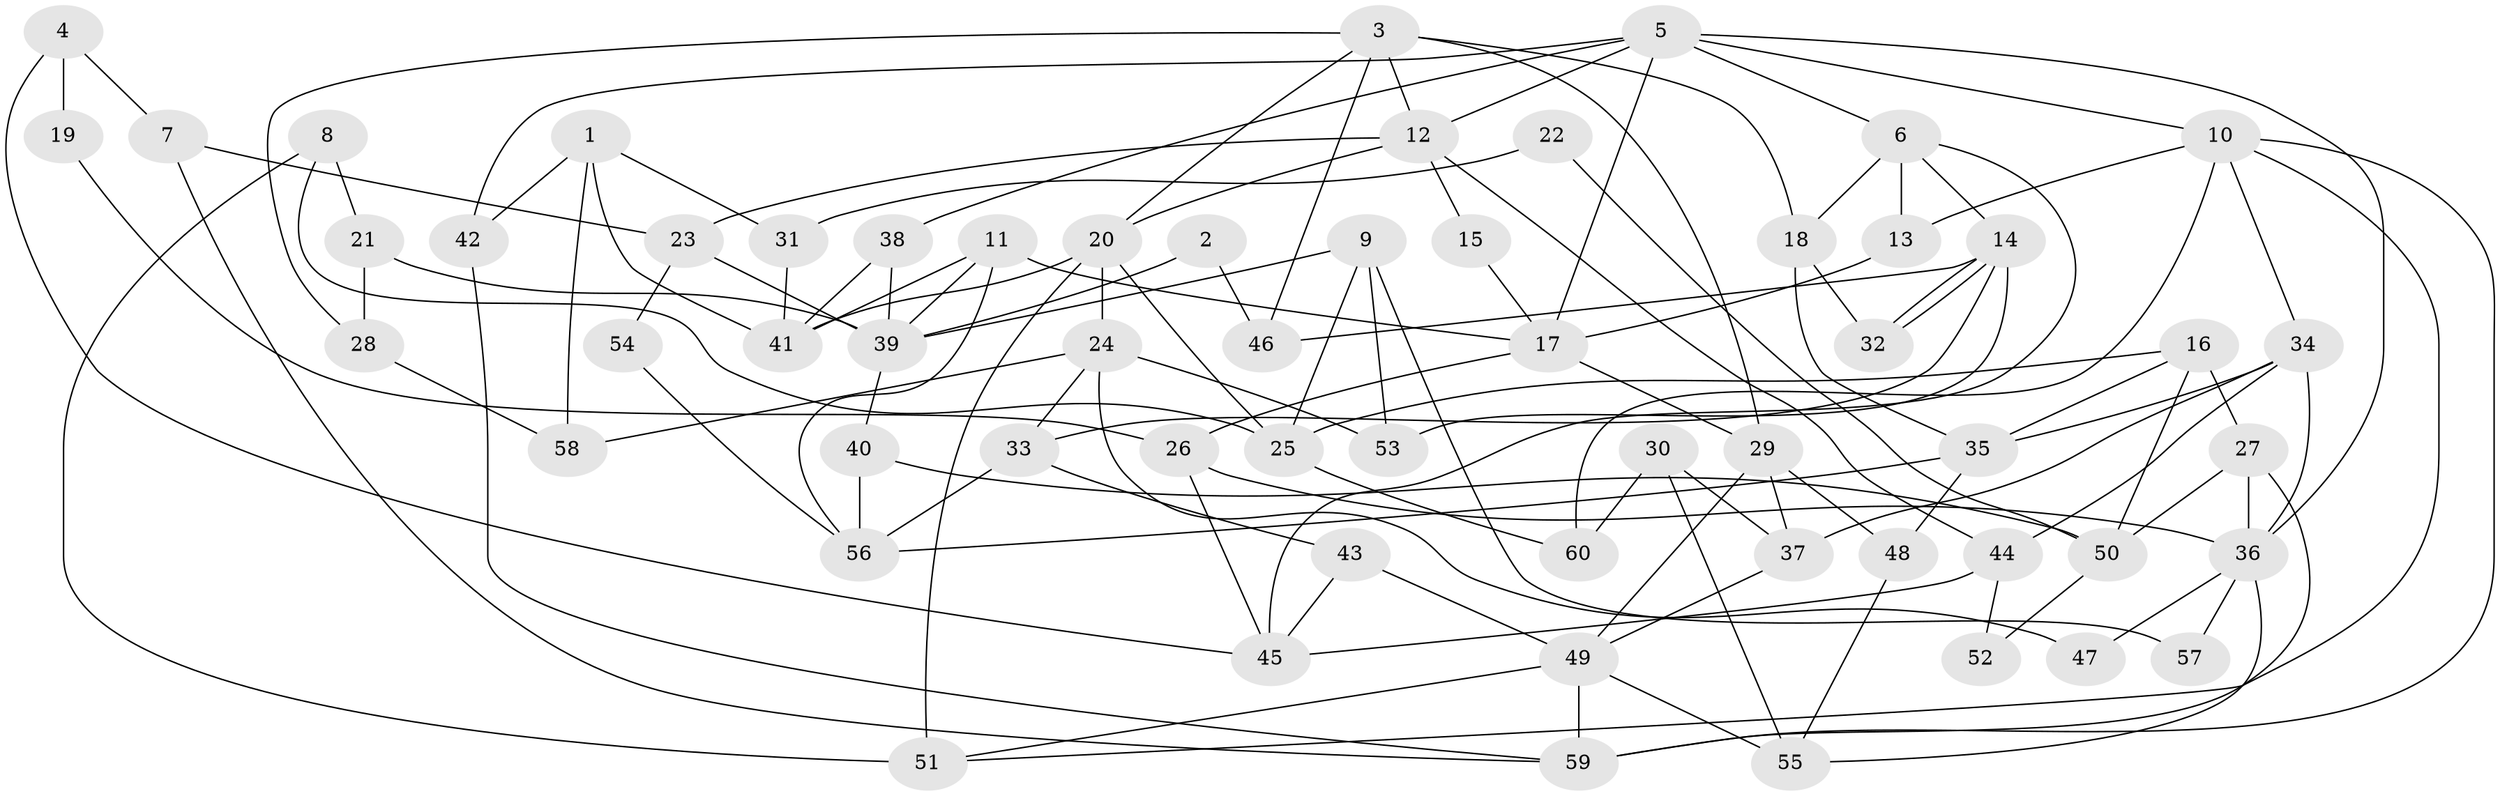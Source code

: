 // Generated by graph-tools (version 1.1) at 2025/36/03/09/25 02:36:22]
// undirected, 60 vertices, 120 edges
graph export_dot {
graph [start="1"]
  node [color=gray90,style=filled];
  1;
  2;
  3;
  4;
  5;
  6;
  7;
  8;
  9;
  10;
  11;
  12;
  13;
  14;
  15;
  16;
  17;
  18;
  19;
  20;
  21;
  22;
  23;
  24;
  25;
  26;
  27;
  28;
  29;
  30;
  31;
  32;
  33;
  34;
  35;
  36;
  37;
  38;
  39;
  40;
  41;
  42;
  43;
  44;
  45;
  46;
  47;
  48;
  49;
  50;
  51;
  52;
  53;
  54;
  55;
  56;
  57;
  58;
  59;
  60;
  1 -- 41;
  1 -- 42;
  1 -- 31;
  1 -- 58;
  2 -- 39;
  2 -- 46;
  3 -- 18;
  3 -- 29;
  3 -- 12;
  3 -- 20;
  3 -- 28;
  3 -- 46;
  4 -- 45;
  4 -- 7;
  4 -- 19;
  5 -- 12;
  5 -- 10;
  5 -- 6;
  5 -- 17;
  5 -- 36;
  5 -- 38;
  5 -- 42;
  6 -- 14;
  6 -- 13;
  6 -- 18;
  6 -- 45;
  7 -- 23;
  7 -- 59;
  8 -- 21;
  8 -- 25;
  8 -- 51;
  9 -- 25;
  9 -- 39;
  9 -- 53;
  9 -- 57;
  10 -- 60;
  10 -- 51;
  10 -- 13;
  10 -- 34;
  10 -- 59;
  11 -- 17;
  11 -- 39;
  11 -- 41;
  11 -- 56;
  12 -- 20;
  12 -- 15;
  12 -- 23;
  12 -- 44;
  13 -- 17;
  14 -- 53;
  14 -- 32;
  14 -- 32;
  14 -- 33;
  14 -- 46;
  15 -- 17;
  16 -- 35;
  16 -- 27;
  16 -- 25;
  16 -- 50;
  17 -- 26;
  17 -- 29;
  18 -- 35;
  18 -- 32;
  19 -- 26;
  20 -- 51;
  20 -- 24;
  20 -- 25;
  20 -- 41;
  21 -- 28;
  21 -- 39;
  22 -- 31;
  22 -- 50;
  23 -- 39;
  23 -- 54;
  24 -- 33;
  24 -- 47;
  24 -- 53;
  24 -- 58;
  25 -- 60;
  26 -- 45;
  26 -- 36;
  27 -- 36;
  27 -- 59;
  27 -- 50;
  28 -- 58;
  29 -- 48;
  29 -- 37;
  29 -- 49;
  30 -- 37;
  30 -- 55;
  30 -- 60;
  31 -- 41;
  33 -- 43;
  33 -- 56;
  34 -- 36;
  34 -- 35;
  34 -- 37;
  34 -- 44;
  35 -- 56;
  35 -- 48;
  36 -- 47;
  36 -- 55;
  36 -- 57;
  37 -- 49;
  38 -- 41;
  38 -- 39;
  39 -- 40;
  40 -- 56;
  40 -- 50;
  42 -- 59;
  43 -- 45;
  43 -- 49;
  44 -- 45;
  44 -- 52;
  48 -- 55;
  49 -- 51;
  49 -- 55;
  49 -- 59;
  50 -- 52;
  54 -- 56;
}
